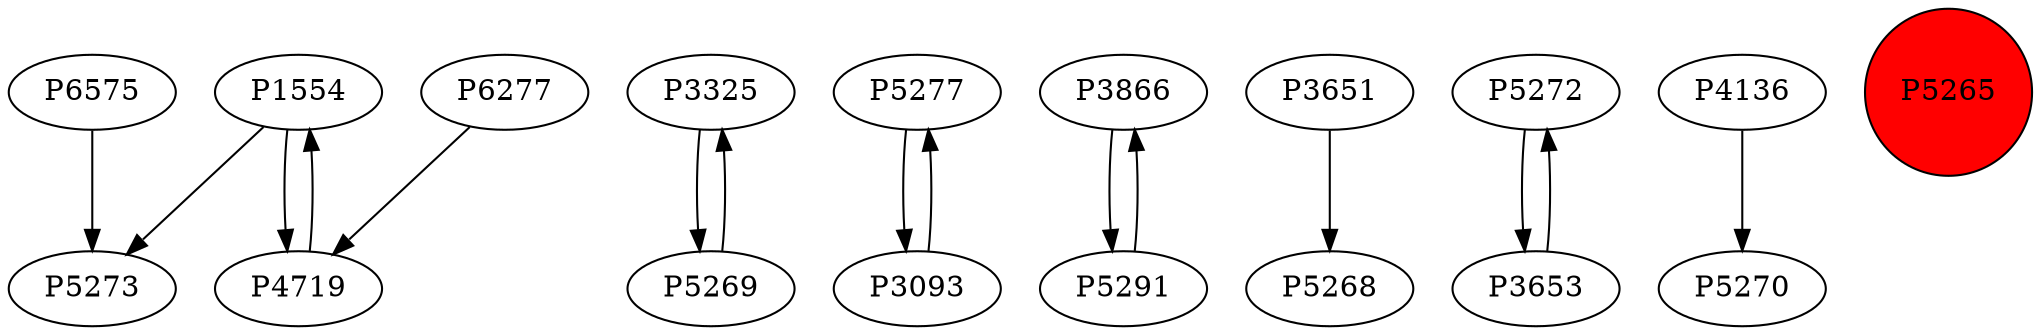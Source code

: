 digraph {
	P1554 -> P5273
	P3325 -> P5269
	P5277 -> P3093
	P3866 -> P5291
	P3093 -> P5277
	P5291 -> P3866
	P3651 -> P5268
	P5269 -> P3325
	P5272 -> P3653
	P4136 -> P5270
	P6575 -> P5273
	P6277 -> P4719
	P1554 -> P4719
	P4719 -> P1554
	P3653 -> P5272
	P5265 [shape=circle]
	P5265 [style=filled]
	P5265 [fillcolor=red]
}